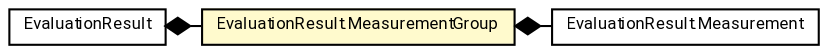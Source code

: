 #!/usr/local/bin/dot
#
# Class diagram 
# Generated by UMLGraph version R5_7_2-60-g0e99a6 (http://www.spinellis.gr/umlgraph/)
#

digraph G {
	graph [fontnames="svg"]
	edge [fontname="Roboto",fontsize=7,labelfontname="Roboto",labelfontsize=7,color="black"];
	node [fontname="Roboto",fontcolor="black",fontsize=8,shape=plaintext,margin=0,width=0,height=0];
	nodesep=0.15;
	ranksep=0.25;
	rankdir=LR;
	// de.lmu.ifi.dbs.elki.result.EvaluationResult
	c4044918 [label=<<table title="de.lmu.ifi.dbs.elki.result.EvaluationResult" border="0" cellborder="1" cellspacing="0" cellpadding="2" href="EvaluationResult.html" target="_parent">
		<tr><td><table border="0" cellspacing="0" cellpadding="1">
		<tr><td align="center" balign="center"> <font face="Roboto">EvaluationResult</font> </td></tr>
		</table></td></tr>
		</table>>, URL="EvaluationResult.html"];
	// de.lmu.ifi.dbs.elki.result.EvaluationResult.MeasurementGroup
	c4044919 [label=<<table title="de.lmu.ifi.dbs.elki.result.EvaluationResult.MeasurementGroup" border="0" cellborder="1" cellspacing="0" cellpadding="2" bgcolor="lemonChiffon" href="EvaluationResult.MeasurementGroup.html" target="_parent">
		<tr><td><table border="0" cellspacing="0" cellpadding="1">
		<tr><td align="center" balign="center"> <font face="Roboto">EvaluationResult.MeasurementGroup</font> </td></tr>
		</table></td></tr>
		</table>>, URL="EvaluationResult.MeasurementGroup.html"];
	// de.lmu.ifi.dbs.elki.result.EvaluationResult.Measurement
	c4044920 [label=<<table title="de.lmu.ifi.dbs.elki.result.EvaluationResult.Measurement" border="0" cellborder="1" cellspacing="0" cellpadding="2" href="EvaluationResult.Measurement.html" target="_parent">
		<tr><td><table border="0" cellspacing="0" cellpadding="1">
		<tr><td align="center" balign="center"> <font face="Roboto">EvaluationResult.Measurement</font> </td></tr>
		</table></td></tr>
		</table>>, URL="EvaluationResult.Measurement.html"];
	// de.lmu.ifi.dbs.elki.result.EvaluationResult composed de.lmu.ifi.dbs.elki.result.EvaluationResult.MeasurementGroup
	c4044918 -> c4044919 [arrowhead=none,arrowtail=diamond,dir=back,weight=6];
	// de.lmu.ifi.dbs.elki.result.EvaluationResult.MeasurementGroup composed de.lmu.ifi.dbs.elki.result.EvaluationResult.Measurement
	c4044919 -> c4044920 [arrowhead=none,arrowtail=diamond,dir=back,weight=6];
}

